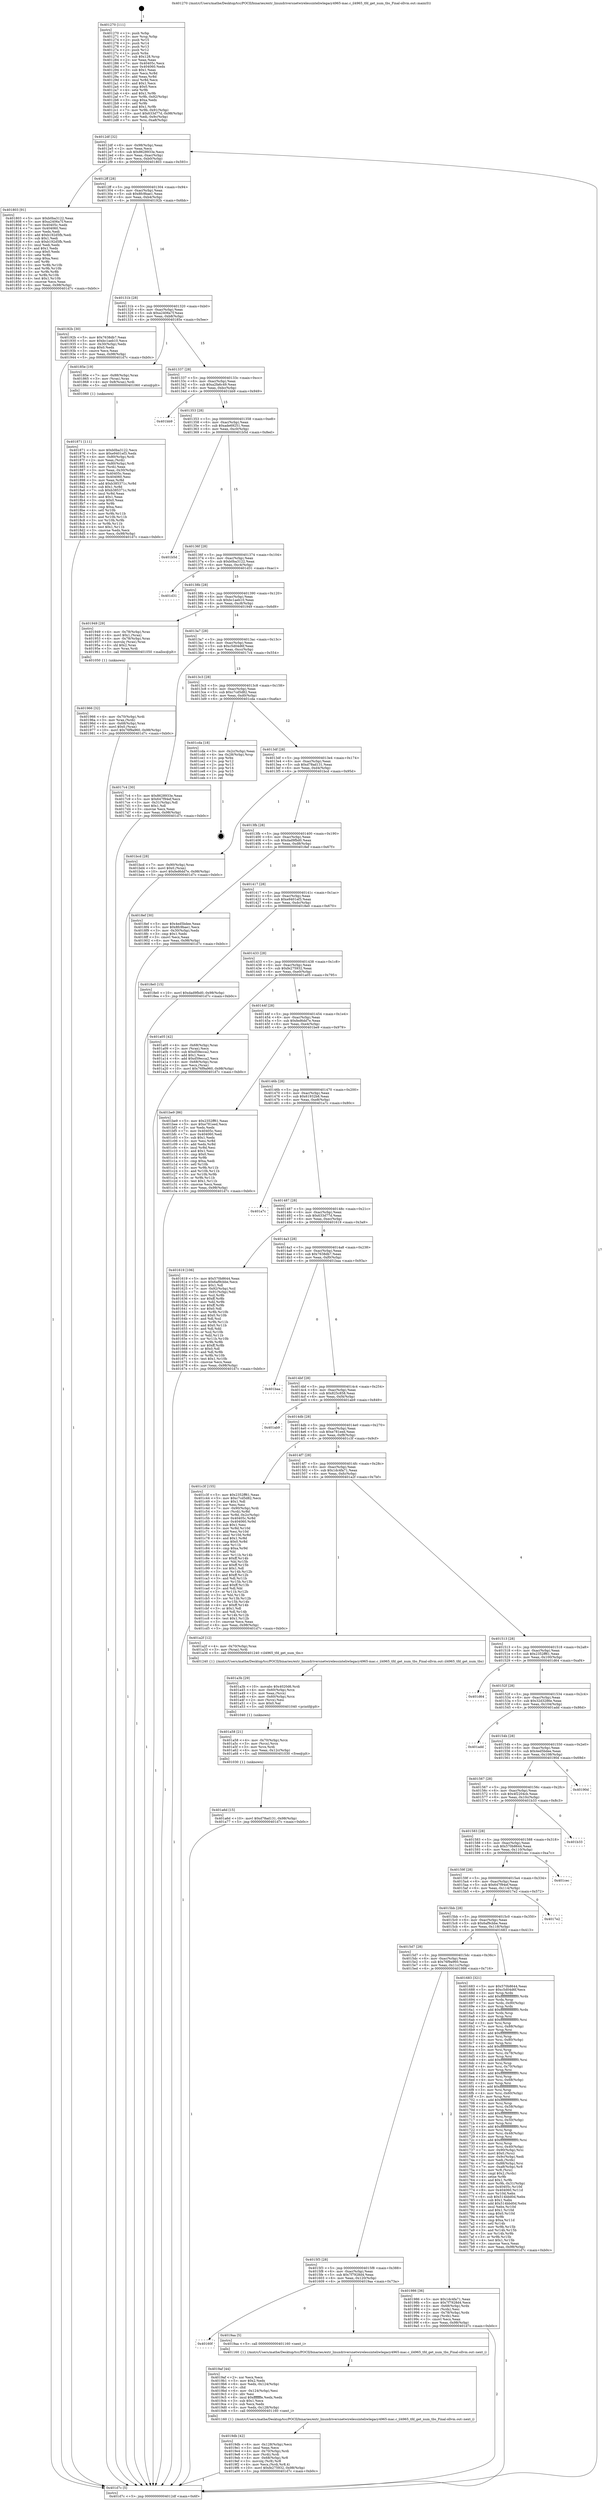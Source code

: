 digraph "0x401270" {
  label = "0x401270 (/mnt/c/Users/mathe/Desktop/tcc/POCII/binaries/extr_linuxdriversnetwirelessinteliwlegacy4965-mac.c_il4965_tfd_get_num_tbs_Final-ollvm.out::main(0))"
  labelloc = "t"
  node[shape=record]

  Entry [label="",width=0.3,height=0.3,shape=circle,fillcolor=black,style=filled]
  "0x4012df" [label="{
     0x4012df [32]\l
     | [instrs]\l
     &nbsp;&nbsp;0x4012df \<+6\>: mov -0x98(%rbp),%eax\l
     &nbsp;&nbsp;0x4012e5 \<+2\>: mov %eax,%ecx\l
     &nbsp;&nbsp;0x4012e7 \<+6\>: sub $0x8628933e,%ecx\l
     &nbsp;&nbsp;0x4012ed \<+6\>: mov %eax,-0xac(%rbp)\l
     &nbsp;&nbsp;0x4012f3 \<+6\>: mov %ecx,-0xb0(%rbp)\l
     &nbsp;&nbsp;0x4012f9 \<+6\>: je 0000000000401803 \<main+0x593\>\l
  }"]
  "0x401803" [label="{
     0x401803 [91]\l
     | [instrs]\l
     &nbsp;&nbsp;0x401803 \<+5\>: mov $0xb0ba3122,%eax\l
     &nbsp;&nbsp;0x401808 \<+5\>: mov $0xa2406a7f,%ecx\l
     &nbsp;&nbsp;0x40180d \<+7\>: mov 0x40405c,%edx\l
     &nbsp;&nbsp;0x401814 \<+7\>: mov 0x404060,%esi\l
     &nbsp;&nbsp;0x40181b \<+2\>: mov %edx,%edi\l
     &nbsp;&nbsp;0x40181d \<+6\>: add $0xb192d5fb,%edi\l
     &nbsp;&nbsp;0x401823 \<+3\>: sub $0x1,%edi\l
     &nbsp;&nbsp;0x401826 \<+6\>: sub $0xb192d5fb,%edi\l
     &nbsp;&nbsp;0x40182c \<+3\>: imul %edi,%edx\l
     &nbsp;&nbsp;0x40182f \<+3\>: and $0x1,%edx\l
     &nbsp;&nbsp;0x401832 \<+3\>: cmp $0x0,%edx\l
     &nbsp;&nbsp;0x401835 \<+4\>: sete %r8b\l
     &nbsp;&nbsp;0x401839 \<+3\>: cmp $0xa,%esi\l
     &nbsp;&nbsp;0x40183c \<+4\>: setl %r9b\l
     &nbsp;&nbsp;0x401840 \<+3\>: mov %r8b,%r10b\l
     &nbsp;&nbsp;0x401843 \<+3\>: and %r9b,%r10b\l
     &nbsp;&nbsp;0x401846 \<+3\>: xor %r9b,%r8b\l
     &nbsp;&nbsp;0x401849 \<+3\>: or %r8b,%r10b\l
     &nbsp;&nbsp;0x40184c \<+4\>: test $0x1,%r10b\l
     &nbsp;&nbsp;0x401850 \<+3\>: cmovne %ecx,%eax\l
     &nbsp;&nbsp;0x401853 \<+6\>: mov %eax,-0x98(%rbp)\l
     &nbsp;&nbsp;0x401859 \<+5\>: jmp 0000000000401d7c \<main+0xb0c\>\l
  }"]
  "0x4012ff" [label="{
     0x4012ff [28]\l
     | [instrs]\l
     &nbsp;&nbsp;0x4012ff \<+5\>: jmp 0000000000401304 \<main+0x94\>\l
     &nbsp;&nbsp;0x401304 \<+6\>: mov -0xac(%rbp),%eax\l
     &nbsp;&nbsp;0x40130a \<+5\>: sub $0x8fc9bae1,%eax\l
     &nbsp;&nbsp;0x40130f \<+6\>: mov %eax,-0xb4(%rbp)\l
     &nbsp;&nbsp;0x401315 \<+6\>: je 000000000040192b \<main+0x6bb\>\l
  }"]
  Exit [label="",width=0.3,height=0.3,shape=circle,fillcolor=black,style=filled,peripheries=2]
  "0x40192b" [label="{
     0x40192b [30]\l
     | [instrs]\l
     &nbsp;&nbsp;0x40192b \<+5\>: mov $0x7638db7,%eax\l
     &nbsp;&nbsp;0x401930 \<+5\>: mov $0xbc1aeb10,%ecx\l
     &nbsp;&nbsp;0x401935 \<+3\>: mov -0x30(%rbp),%edx\l
     &nbsp;&nbsp;0x401938 \<+3\>: cmp $0x0,%edx\l
     &nbsp;&nbsp;0x40193b \<+3\>: cmove %ecx,%eax\l
     &nbsp;&nbsp;0x40193e \<+6\>: mov %eax,-0x98(%rbp)\l
     &nbsp;&nbsp;0x401944 \<+5\>: jmp 0000000000401d7c \<main+0xb0c\>\l
  }"]
  "0x40131b" [label="{
     0x40131b [28]\l
     | [instrs]\l
     &nbsp;&nbsp;0x40131b \<+5\>: jmp 0000000000401320 \<main+0xb0\>\l
     &nbsp;&nbsp;0x401320 \<+6\>: mov -0xac(%rbp),%eax\l
     &nbsp;&nbsp;0x401326 \<+5\>: sub $0xa2406a7f,%eax\l
     &nbsp;&nbsp;0x40132b \<+6\>: mov %eax,-0xb8(%rbp)\l
     &nbsp;&nbsp;0x401331 \<+6\>: je 000000000040185e \<main+0x5ee\>\l
  }"]
  "0x401a6d" [label="{
     0x401a6d [15]\l
     | [instrs]\l
     &nbsp;&nbsp;0x401a6d \<+10\>: movl $0xd78ad131,-0x98(%rbp)\l
     &nbsp;&nbsp;0x401a77 \<+5\>: jmp 0000000000401d7c \<main+0xb0c\>\l
  }"]
  "0x40185e" [label="{
     0x40185e [19]\l
     | [instrs]\l
     &nbsp;&nbsp;0x40185e \<+7\>: mov -0x88(%rbp),%rax\l
     &nbsp;&nbsp;0x401865 \<+3\>: mov (%rax),%rax\l
     &nbsp;&nbsp;0x401868 \<+4\>: mov 0x8(%rax),%rdi\l
     &nbsp;&nbsp;0x40186c \<+5\>: call 0000000000401060 \<atoi@plt\>\l
     | [calls]\l
     &nbsp;&nbsp;0x401060 \{1\} (unknown)\l
  }"]
  "0x401337" [label="{
     0x401337 [28]\l
     | [instrs]\l
     &nbsp;&nbsp;0x401337 \<+5\>: jmp 000000000040133c \<main+0xcc\>\l
     &nbsp;&nbsp;0x40133c \<+6\>: mov -0xac(%rbp),%eax\l
     &nbsp;&nbsp;0x401342 \<+5\>: sub $0xa2fa6c49,%eax\l
     &nbsp;&nbsp;0x401347 \<+6\>: mov %eax,-0xbc(%rbp)\l
     &nbsp;&nbsp;0x40134d \<+6\>: je 0000000000401bb9 \<main+0x949\>\l
  }"]
  "0x401a58" [label="{
     0x401a58 [21]\l
     | [instrs]\l
     &nbsp;&nbsp;0x401a58 \<+4\>: mov -0x70(%rbp),%rcx\l
     &nbsp;&nbsp;0x401a5c \<+3\>: mov (%rcx),%rcx\l
     &nbsp;&nbsp;0x401a5f \<+3\>: mov %rcx,%rdi\l
     &nbsp;&nbsp;0x401a62 \<+6\>: mov %eax,-0x12c(%rbp)\l
     &nbsp;&nbsp;0x401a68 \<+5\>: call 0000000000401030 \<free@plt\>\l
     | [calls]\l
     &nbsp;&nbsp;0x401030 \{1\} (unknown)\l
  }"]
  "0x401bb9" [label="{
     0x401bb9\l
  }", style=dashed]
  "0x401353" [label="{
     0x401353 [28]\l
     | [instrs]\l
     &nbsp;&nbsp;0x401353 \<+5\>: jmp 0000000000401358 \<main+0xe8\>\l
     &nbsp;&nbsp;0x401358 \<+6\>: mov -0xac(%rbp),%eax\l
     &nbsp;&nbsp;0x40135e \<+5\>: sub $0xade69251,%eax\l
     &nbsp;&nbsp;0x401363 \<+6\>: mov %eax,-0xc0(%rbp)\l
     &nbsp;&nbsp;0x401369 \<+6\>: je 0000000000401b5d \<main+0x8ed\>\l
  }"]
  "0x401a3b" [label="{
     0x401a3b [29]\l
     | [instrs]\l
     &nbsp;&nbsp;0x401a3b \<+10\>: movabs $0x4020d6,%rdi\l
     &nbsp;&nbsp;0x401a45 \<+4\>: mov -0x60(%rbp),%rcx\l
     &nbsp;&nbsp;0x401a49 \<+2\>: mov %eax,(%rcx)\l
     &nbsp;&nbsp;0x401a4b \<+4\>: mov -0x60(%rbp),%rcx\l
     &nbsp;&nbsp;0x401a4f \<+2\>: mov (%rcx),%esi\l
     &nbsp;&nbsp;0x401a51 \<+2\>: mov $0x0,%al\l
     &nbsp;&nbsp;0x401a53 \<+5\>: call 0000000000401040 \<printf@plt\>\l
     | [calls]\l
     &nbsp;&nbsp;0x401040 \{1\} (unknown)\l
  }"]
  "0x401b5d" [label="{
     0x401b5d\l
  }", style=dashed]
  "0x40136f" [label="{
     0x40136f [28]\l
     | [instrs]\l
     &nbsp;&nbsp;0x40136f \<+5\>: jmp 0000000000401374 \<main+0x104\>\l
     &nbsp;&nbsp;0x401374 \<+6\>: mov -0xac(%rbp),%eax\l
     &nbsp;&nbsp;0x40137a \<+5\>: sub $0xb0ba3122,%eax\l
     &nbsp;&nbsp;0x40137f \<+6\>: mov %eax,-0xc4(%rbp)\l
     &nbsp;&nbsp;0x401385 \<+6\>: je 0000000000401d31 \<main+0xac1\>\l
  }"]
  "0x4019db" [label="{
     0x4019db [42]\l
     | [instrs]\l
     &nbsp;&nbsp;0x4019db \<+6\>: mov -0x128(%rbp),%ecx\l
     &nbsp;&nbsp;0x4019e1 \<+3\>: imul %eax,%ecx\l
     &nbsp;&nbsp;0x4019e4 \<+4\>: mov -0x70(%rbp),%rdi\l
     &nbsp;&nbsp;0x4019e8 \<+3\>: mov (%rdi),%rdi\l
     &nbsp;&nbsp;0x4019eb \<+4\>: mov -0x68(%rbp),%r8\l
     &nbsp;&nbsp;0x4019ef \<+3\>: movslq (%r8),%r8\l
     &nbsp;&nbsp;0x4019f2 \<+4\>: mov %ecx,(%rdi,%r8,4)\l
     &nbsp;&nbsp;0x4019f6 \<+10\>: movl $0xfe275932,-0x98(%rbp)\l
     &nbsp;&nbsp;0x401a00 \<+5\>: jmp 0000000000401d7c \<main+0xb0c\>\l
  }"]
  "0x401d31" [label="{
     0x401d31\l
  }", style=dashed]
  "0x40138b" [label="{
     0x40138b [28]\l
     | [instrs]\l
     &nbsp;&nbsp;0x40138b \<+5\>: jmp 0000000000401390 \<main+0x120\>\l
     &nbsp;&nbsp;0x401390 \<+6\>: mov -0xac(%rbp),%eax\l
     &nbsp;&nbsp;0x401396 \<+5\>: sub $0xbc1aeb10,%eax\l
     &nbsp;&nbsp;0x40139b \<+6\>: mov %eax,-0xc8(%rbp)\l
     &nbsp;&nbsp;0x4013a1 \<+6\>: je 0000000000401949 \<main+0x6d9\>\l
  }"]
  "0x4019af" [label="{
     0x4019af [44]\l
     | [instrs]\l
     &nbsp;&nbsp;0x4019af \<+2\>: xor %ecx,%ecx\l
     &nbsp;&nbsp;0x4019b1 \<+5\>: mov $0x2,%edx\l
     &nbsp;&nbsp;0x4019b6 \<+6\>: mov %edx,-0x124(%rbp)\l
     &nbsp;&nbsp;0x4019bc \<+1\>: cltd\l
     &nbsp;&nbsp;0x4019bd \<+6\>: mov -0x124(%rbp),%esi\l
     &nbsp;&nbsp;0x4019c3 \<+2\>: idiv %esi\l
     &nbsp;&nbsp;0x4019c5 \<+6\>: imul $0xfffffffe,%edx,%edx\l
     &nbsp;&nbsp;0x4019cb \<+3\>: sub $0x1,%ecx\l
     &nbsp;&nbsp;0x4019ce \<+2\>: sub %ecx,%edx\l
     &nbsp;&nbsp;0x4019d0 \<+6\>: mov %edx,-0x128(%rbp)\l
     &nbsp;&nbsp;0x4019d6 \<+5\>: call 0000000000401160 \<next_i\>\l
     | [calls]\l
     &nbsp;&nbsp;0x401160 \{1\} (/mnt/c/Users/mathe/Desktop/tcc/POCII/binaries/extr_linuxdriversnetwirelessinteliwlegacy4965-mac.c_il4965_tfd_get_num_tbs_Final-ollvm.out::next_i)\l
  }"]
  "0x401949" [label="{
     0x401949 [29]\l
     | [instrs]\l
     &nbsp;&nbsp;0x401949 \<+4\>: mov -0x78(%rbp),%rax\l
     &nbsp;&nbsp;0x40194d \<+6\>: movl $0x1,(%rax)\l
     &nbsp;&nbsp;0x401953 \<+4\>: mov -0x78(%rbp),%rax\l
     &nbsp;&nbsp;0x401957 \<+3\>: movslq (%rax),%rax\l
     &nbsp;&nbsp;0x40195a \<+4\>: shl $0x2,%rax\l
     &nbsp;&nbsp;0x40195e \<+3\>: mov %rax,%rdi\l
     &nbsp;&nbsp;0x401961 \<+5\>: call 0000000000401050 \<malloc@plt\>\l
     | [calls]\l
     &nbsp;&nbsp;0x401050 \{1\} (unknown)\l
  }"]
  "0x4013a7" [label="{
     0x4013a7 [28]\l
     | [instrs]\l
     &nbsp;&nbsp;0x4013a7 \<+5\>: jmp 00000000004013ac \<main+0x13c\>\l
     &nbsp;&nbsp;0x4013ac \<+6\>: mov -0xac(%rbp),%eax\l
     &nbsp;&nbsp;0x4013b2 \<+5\>: sub $0xc5d04d6f,%eax\l
     &nbsp;&nbsp;0x4013b7 \<+6\>: mov %eax,-0xcc(%rbp)\l
     &nbsp;&nbsp;0x4013bd \<+6\>: je 00000000004017c4 \<main+0x554\>\l
  }"]
  "0x40160f" [label="{
     0x40160f\l
  }", style=dashed]
  "0x4017c4" [label="{
     0x4017c4 [30]\l
     | [instrs]\l
     &nbsp;&nbsp;0x4017c4 \<+5\>: mov $0x8628933e,%eax\l
     &nbsp;&nbsp;0x4017c9 \<+5\>: mov $0x647f94ef,%ecx\l
     &nbsp;&nbsp;0x4017ce \<+3\>: mov -0x31(%rbp),%dl\l
     &nbsp;&nbsp;0x4017d1 \<+3\>: test $0x1,%dl\l
     &nbsp;&nbsp;0x4017d4 \<+3\>: cmovne %ecx,%eax\l
     &nbsp;&nbsp;0x4017d7 \<+6\>: mov %eax,-0x98(%rbp)\l
     &nbsp;&nbsp;0x4017dd \<+5\>: jmp 0000000000401d7c \<main+0xb0c\>\l
  }"]
  "0x4013c3" [label="{
     0x4013c3 [28]\l
     | [instrs]\l
     &nbsp;&nbsp;0x4013c3 \<+5\>: jmp 00000000004013c8 \<main+0x158\>\l
     &nbsp;&nbsp;0x4013c8 \<+6\>: mov -0xac(%rbp),%eax\l
     &nbsp;&nbsp;0x4013ce \<+5\>: sub $0xc7cd5d82,%eax\l
     &nbsp;&nbsp;0x4013d3 \<+6\>: mov %eax,-0xd0(%rbp)\l
     &nbsp;&nbsp;0x4013d9 \<+6\>: je 0000000000401cda \<main+0xa6a\>\l
  }"]
  "0x4019aa" [label="{
     0x4019aa [5]\l
     | [instrs]\l
     &nbsp;&nbsp;0x4019aa \<+5\>: call 0000000000401160 \<next_i\>\l
     | [calls]\l
     &nbsp;&nbsp;0x401160 \{1\} (/mnt/c/Users/mathe/Desktop/tcc/POCII/binaries/extr_linuxdriversnetwirelessinteliwlegacy4965-mac.c_il4965_tfd_get_num_tbs_Final-ollvm.out::next_i)\l
  }"]
  "0x401cda" [label="{
     0x401cda [18]\l
     | [instrs]\l
     &nbsp;&nbsp;0x401cda \<+3\>: mov -0x2c(%rbp),%eax\l
     &nbsp;&nbsp;0x401cdd \<+4\>: lea -0x28(%rbp),%rsp\l
     &nbsp;&nbsp;0x401ce1 \<+1\>: pop %rbx\l
     &nbsp;&nbsp;0x401ce2 \<+2\>: pop %r12\l
     &nbsp;&nbsp;0x401ce4 \<+2\>: pop %r13\l
     &nbsp;&nbsp;0x401ce6 \<+2\>: pop %r14\l
     &nbsp;&nbsp;0x401ce8 \<+2\>: pop %r15\l
     &nbsp;&nbsp;0x401cea \<+1\>: pop %rbp\l
     &nbsp;&nbsp;0x401ceb \<+1\>: ret\l
  }"]
  "0x4013df" [label="{
     0x4013df [28]\l
     | [instrs]\l
     &nbsp;&nbsp;0x4013df \<+5\>: jmp 00000000004013e4 \<main+0x174\>\l
     &nbsp;&nbsp;0x4013e4 \<+6\>: mov -0xac(%rbp),%eax\l
     &nbsp;&nbsp;0x4013ea \<+5\>: sub $0xd78ad131,%eax\l
     &nbsp;&nbsp;0x4013ef \<+6\>: mov %eax,-0xd4(%rbp)\l
     &nbsp;&nbsp;0x4013f5 \<+6\>: je 0000000000401bcd \<main+0x95d\>\l
  }"]
  "0x4015f3" [label="{
     0x4015f3 [28]\l
     | [instrs]\l
     &nbsp;&nbsp;0x4015f3 \<+5\>: jmp 00000000004015f8 \<main+0x388\>\l
     &nbsp;&nbsp;0x4015f8 \<+6\>: mov -0xac(%rbp),%eax\l
     &nbsp;&nbsp;0x4015fe \<+5\>: sub $0x7f7928d4,%eax\l
     &nbsp;&nbsp;0x401603 \<+6\>: mov %eax,-0x120(%rbp)\l
     &nbsp;&nbsp;0x401609 \<+6\>: je 00000000004019aa \<main+0x73a\>\l
  }"]
  "0x401bcd" [label="{
     0x401bcd [28]\l
     | [instrs]\l
     &nbsp;&nbsp;0x401bcd \<+7\>: mov -0x90(%rbp),%rax\l
     &nbsp;&nbsp;0x401bd4 \<+6\>: movl $0x0,(%rax)\l
     &nbsp;&nbsp;0x401bda \<+10\>: movl $0xfed6dd7e,-0x98(%rbp)\l
     &nbsp;&nbsp;0x401be4 \<+5\>: jmp 0000000000401d7c \<main+0xb0c\>\l
  }"]
  "0x4013fb" [label="{
     0x4013fb [28]\l
     | [instrs]\l
     &nbsp;&nbsp;0x4013fb \<+5\>: jmp 0000000000401400 \<main+0x190\>\l
     &nbsp;&nbsp;0x401400 \<+6\>: mov -0xac(%rbp),%eax\l
     &nbsp;&nbsp;0x401406 \<+5\>: sub $0xdad9fbd0,%eax\l
     &nbsp;&nbsp;0x40140b \<+6\>: mov %eax,-0xd8(%rbp)\l
     &nbsp;&nbsp;0x401411 \<+6\>: je 00000000004018ef \<main+0x67f\>\l
  }"]
  "0x401986" [label="{
     0x401986 [36]\l
     | [instrs]\l
     &nbsp;&nbsp;0x401986 \<+5\>: mov $0x1dc4fa71,%eax\l
     &nbsp;&nbsp;0x40198b \<+5\>: mov $0x7f7928d4,%ecx\l
     &nbsp;&nbsp;0x401990 \<+4\>: mov -0x68(%rbp),%rdx\l
     &nbsp;&nbsp;0x401994 \<+2\>: mov (%rdx),%esi\l
     &nbsp;&nbsp;0x401996 \<+4\>: mov -0x78(%rbp),%rdx\l
     &nbsp;&nbsp;0x40199a \<+2\>: cmp (%rdx),%esi\l
     &nbsp;&nbsp;0x40199c \<+3\>: cmovl %ecx,%eax\l
     &nbsp;&nbsp;0x40199f \<+6\>: mov %eax,-0x98(%rbp)\l
     &nbsp;&nbsp;0x4019a5 \<+5\>: jmp 0000000000401d7c \<main+0xb0c\>\l
  }"]
  "0x4018ef" [label="{
     0x4018ef [30]\l
     | [instrs]\l
     &nbsp;&nbsp;0x4018ef \<+5\>: mov $0x4ed5bdee,%eax\l
     &nbsp;&nbsp;0x4018f4 \<+5\>: mov $0x8fc9bae1,%ecx\l
     &nbsp;&nbsp;0x4018f9 \<+3\>: mov -0x30(%rbp),%edx\l
     &nbsp;&nbsp;0x4018fc \<+3\>: cmp $0x1,%edx\l
     &nbsp;&nbsp;0x4018ff \<+3\>: cmovl %ecx,%eax\l
     &nbsp;&nbsp;0x401902 \<+6\>: mov %eax,-0x98(%rbp)\l
     &nbsp;&nbsp;0x401908 \<+5\>: jmp 0000000000401d7c \<main+0xb0c\>\l
  }"]
  "0x401417" [label="{
     0x401417 [28]\l
     | [instrs]\l
     &nbsp;&nbsp;0x401417 \<+5\>: jmp 000000000040141c \<main+0x1ac\>\l
     &nbsp;&nbsp;0x40141c \<+6\>: mov -0xac(%rbp),%eax\l
     &nbsp;&nbsp;0x401422 \<+5\>: sub $0xe9401ef3,%eax\l
     &nbsp;&nbsp;0x401427 \<+6\>: mov %eax,-0xdc(%rbp)\l
     &nbsp;&nbsp;0x40142d \<+6\>: je 00000000004018e0 \<main+0x670\>\l
  }"]
  "0x401966" [label="{
     0x401966 [32]\l
     | [instrs]\l
     &nbsp;&nbsp;0x401966 \<+4\>: mov -0x70(%rbp),%rdi\l
     &nbsp;&nbsp;0x40196a \<+3\>: mov %rax,(%rdi)\l
     &nbsp;&nbsp;0x40196d \<+4\>: mov -0x68(%rbp),%rax\l
     &nbsp;&nbsp;0x401971 \<+6\>: movl $0x0,(%rax)\l
     &nbsp;&nbsp;0x401977 \<+10\>: movl $0x76f9a960,-0x98(%rbp)\l
     &nbsp;&nbsp;0x401981 \<+5\>: jmp 0000000000401d7c \<main+0xb0c\>\l
  }"]
  "0x4018e0" [label="{
     0x4018e0 [15]\l
     | [instrs]\l
     &nbsp;&nbsp;0x4018e0 \<+10\>: movl $0xdad9fbd0,-0x98(%rbp)\l
     &nbsp;&nbsp;0x4018ea \<+5\>: jmp 0000000000401d7c \<main+0xb0c\>\l
  }"]
  "0x401433" [label="{
     0x401433 [28]\l
     | [instrs]\l
     &nbsp;&nbsp;0x401433 \<+5\>: jmp 0000000000401438 \<main+0x1c8\>\l
     &nbsp;&nbsp;0x401438 \<+6\>: mov -0xac(%rbp),%eax\l
     &nbsp;&nbsp;0x40143e \<+5\>: sub $0xfe275932,%eax\l
     &nbsp;&nbsp;0x401443 \<+6\>: mov %eax,-0xe0(%rbp)\l
     &nbsp;&nbsp;0x401449 \<+6\>: je 0000000000401a05 \<main+0x795\>\l
  }"]
  "0x401871" [label="{
     0x401871 [111]\l
     | [instrs]\l
     &nbsp;&nbsp;0x401871 \<+5\>: mov $0xb0ba3122,%ecx\l
     &nbsp;&nbsp;0x401876 \<+5\>: mov $0xe9401ef3,%edx\l
     &nbsp;&nbsp;0x40187b \<+4\>: mov -0x80(%rbp),%rdi\l
     &nbsp;&nbsp;0x40187f \<+2\>: mov %eax,(%rdi)\l
     &nbsp;&nbsp;0x401881 \<+4\>: mov -0x80(%rbp),%rdi\l
     &nbsp;&nbsp;0x401885 \<+2\>: mov (%rdi),%eax\l
     &nbsp;&nbsp;0x401887 \<+3\>: mov %eax,-0x30(%rbp)\l
     &nbsp;&nbsp;0x40188a \<+7\>: mov 0x40405c,%eax\l
     &nbsp;&nbsp;0x401891 \<+7\>: mov 0x404060,%esi\l
     &nbsp;&nbsp;0x401898 \<+3\>: mov %eax,%r8d\l
     &nbsp;&nbsp;0x40189b \<+7\>: add $0xb385371c,%r8d\l
     &nbsp;&nbsp;0x4018a2 \<+4\>: sub $0x1,%r8d\l
     &nbsp;&nbsp;0x4018a6 \<+7\>: sub $0xb385371c,%r8d\l
     &nbsp;&nbsp;0x4018ad \<+4\>: imul %r8d,%eax\l
     &nbsp;&nbsp;0x4018b1 \<+3\>: and $0x1,%eax\l
     &nbsp;&nbsp;0x4018b4 \<+3\>: cmp $0x0,%eax\l
     &nbsp;&nbsp;0x4018b7 \<+4\>: sete %r9b\l
     &nbsp;&nbsp;0x4018bb \<+3\>: cmp $0xa,%esi\l
     &nbsp;&nbsp;0x4018be \<+4\>: setl %r10b\l
     &nbsp;&nbsp;0x4018c2 \<+3\>: mov %r9b,%r11b\l
     &nbsp;&nbsp;0x4018c5 \<+3\>: and %r10b,%r11b\l
     &nbsp;&nbsp;0x4018c8 \<+3\>: xor %r10b,%r9b\l
     &nbsp;&nbsp;0x4018cb \<+3\>: or %r9b,%r11b\l
     &nbsp;&nbsp;0x4018ce \<+4\>: test $0x1,%r11b\l
     &nbsp;&nbsp;0x4018d2 \<+3\>: cmovne %edx,%ecx\l
     &nbsp;&nbsp;0x4018d5 \<+6\>: mov %ecx,-0x98(%rbp)\l
     &nbsp;&nbsp;0x4018db \<+5\>: jmp 0000000000401d7c \<main+0xb0c\>\l
  }"]
  "0x401a05" [label="{
     0x401a05 [42]\l
     | [instrs]\l
     &nbsp;&nbsp;0x401a05 \<+4\>: mov -0x68(%rbp),%rax\l
     &nbsp;&nbsp;0x401a09 \<+2\>: mov (%rax),%ecx\l
     &nbsp;&nbsp;0x401a0b \<+6\>: sub $0xd59ecca2,%ecx\l
     &nbsp;&nbsp;0x401a11 \<+3\>: add $0x1,%ecx\l
     &nbsp;&nbsp;0x401a14 \<+6\>: add $0xd59ecca2,%ecx\l
     &nbsp;&nbsp;0x401a1a \<+4\>: mov -0x68(%rbp),%rax\l
     &nbsp;&nbsp;0x401a1e \<+2\>: mov %ecx,(%rax)\l
     &nbsp;&nbsp;0x401a20 \<+10\>: movl $0x76f9a960,-0x98(%rbp)\l
     &nbsp;&nbsp;0x401a2a \<+5\>: jmp 0000000000401d7c \<main+0xb0c\>\l
  }"]
  "0x40144f" [label="{
     0x40144f [28]\l
     | [instrs]\l
     &nbsp;&nbsp;0x40144f \<+5\>: jmp 0000000000401454 \<main+0x1e4\>\l
     &nbsp;&nbsp;0x401454 \<+6\>: mov -0xac(%rbp),%eax\l
     &nbsp;&nbsp;0x40145a \<+5\>: sub $0xfed6dd7e,%eax\l
     &nbsp;&nbsp;0x40145f \<+6\>: mov %eax,-0xe4(%rbp)\l
     &nbsp;&nbsp;0x401465 \<+6\>: je 0000000000401be9 \<main+0x979\>\l
  }"]
  "0x4015d7" [label="{
     0x4015d7 [28]\l
     | [instrs]\l
     &nbsp;&nbsp;0x4015d7 \<+5\>: jmp 00000000004015dc \<main+0x36c\>\l
     &nbsp;&nbsp;0x4015dc \<+6\>: mov -0xac(%rbp),%eax\l
     &nbsp;&nbsp;0x4015e2 \<+5\>: sub $0x76f9a960,%eax\l
     &nbsp;&nbsp;0x4015e7 \<+6\>: mov %eax,-0x11c(%rbp)\l
     &nbsp;&nbsp;0x4015ed \<+6\>: je 0000000000401986 \<main+0x716\>\l
  }"]
  "0x401be9" [label="{
     0x401be9 [86]\l
     | [instrs]\l
     &nbsp;&nbsp;0x401be9 \<+5\>: mov $0x2352ff61,%eax\l
     &nbsp;&nbsp;0x401bee \<+5\>: mov $0xe781eed,%ecx\l
     &nbsp;&nbsp;0x401bf3 \<+2\>: xor %edx,%edx\l
     &nbsp;&nbsp;0x401bf5 \<+7\>: mov 0x40405c,%esi\l
     &nbsp;&nbsp;0x401bfc \<+7\>: mov 0x404060,%edi\l
     &nbsp;&nbsp;0x401c03 \<+3\>: sub $0x1,%edx\l
     &nbsp;&nbsp;0x401c06 \<+3\>: mov %esi,%r8d\l
     &nbsp;&nbsp;0x401c09 \<+3\>: add %edx,%r8d\l
     &nbsp;&nbsp;0x401c0c \<+4\>: imul %r8d,%esi\l
     &nbsp;&nbsp;0x401c10 \<+3\>: and $0x1,%esi\l
     &nbsp;&nbsp;0x401c13 \<+3\>: cmp $0x0,%esi\l
     &nbsp;&nbsp;0x401c16 \<+4\>: sete %r9b\l
     &nbsp;&nbsp;0x401c1a \<+3\>: cmp $0xa,%edi\l
     &nbsp;&nbsp;0x401c1d \<+4\>: setl %r10b\l
     &nbsp;&nbsp;0x401c21 \<+3\>: mov %r9b,%r11b\l
     &nbsp;&nbsp;0x401c24 \<+3\>: and %r10b,%r11b\l
     &nbsp;&nbsp;0x401c27 \<+3\>: xor %r10b,%r9b\l
     &nbsp;&nbsp;0x401c2a \<+3\>: or %r9b,%r11b\l
     &nbsp;&nbsp;0x401c2d \<+4\>: test $0x1,%r11b\l
     &nbsp;&nbsp;0x401c31 \<+3\>: cmovne %ecx,%eax\l
     &nbsp;&nbsp;0x401c34 \<+6\>: mov %eax,-0x98(%rbp)\l
     &nbsp;&nbsp;0x401c3a \<+5\>: jmp 0000000000401d7c \<main+0xb0c\>\l
  }"]
  "0x40146b" [label="{
     0x40146b [28]\l
     | [instrs]\l
     &nbsp;&nbsp;0x40146b \<+5\>: jmp 0000000000401470 \<main+0x200\>\l
     &nbsp;&nbsp;0x401470 \<+6\>: mov -0xac(%rbp),%eax\l
     &nbsp;&nbsp;0x401476 \<+5\>: sub $0x61932b8,%eax\l
     &nbsp;&nbsp;0x40147b \<+6\>: mov %eax,-0xe8(%rbp)\l
     &nbsp;&nbsp;0x401481 \<+6\>: je 0000000000401a7c \<main+0x80c\>\l
  }"]
  "0x401683" [label="{
     0x401683 [321]\l
     | [instrs]\l
     &nbsp;&nbsp;0x401683 \<+5\>: mov $0x570b8644,%eax\l
     &nbsp;&nbsp;0x401688 \<+5\>: mov $0xc5d04d6f,%ecx\l
     &nbsp;&nbsp;0x40168d \<+3\>: mov %rsp,%rdx\l
     &nbsp;&nbsp;0x401690 \<+4\>: add $0xfffffffffffffff0,%rdx\l
     &nbsp;&nbsp;0x401694 \<+3\>: mov %rdx,%rsp\l
     &nbsp;&nbsp;0x401697 \<+7\>: mov %rdx,-0x90(%rbp)\l
     &nbsp;&nbsp;0x40169e \<+3\>: mov %rsp,%rdx\l
     &nbsp;&nbsp;0x4016a1 \<+4\>: add $0xfffffffffffffff0,%rdx\l
     &nbsp;&nbsp;0x4016a5 \<+3\>: mov %rdx,%rsp\l
     &nbsp;&nbsp;0x4016a8 \<+3\>: mov %rsp,%rsi\l
     &nbsp;&nbsp;0x4016ab \<+4\>: add $0xfffffffffffffff0,%rsi\l
     &nbsp;&nbsp;0x4016af \<+3\>: mov %rsi,%rsp\l
     &nbsp;&nbsp;0x4016b2 \<+7\>: mov %rsi,-0x88(%rbp)\l
     &nbsp;&nbsp;0x4016b9 \<+3\>: mov %rsp,%rsi\l
     &nbsp;&nbsp;0x4016bc \<+4\>: add $0xfffffffffffffff0,%rsi\l
     &nbsp;&nbsp;0x4016c0 \<+3\>: mov %rsi,%rsp\l
     &nbsp;&nbsp;0x4016c3 \<+4\>: mov %rsi,-0x80(%rbp)\l
     &nbsp;&nbsp;0x4016c7 \<+3\>: mov %rsp,%rsi\l
     &nbsp;&nbsp;0x4016ca \<+4\>: add $0xfffffffffffffff0,%rsi\l
     &nbsp;&nbsp;0x4016ce \<+3\>: mov %rsi,%rsp\l
     &nbsp;&nbsp;0x4016d1 \<+4\>: mov %rsi,-0x78(%rbp)\l
     &nbsp;&nbsp;0x4016d5 \<+3\>: mov %rsp,%rsi\l
     &nbsp;&nbsp;0x4016d8 \<+4\>: add $0xfffffffffffffff0,%rsi\l
     &nbsp;&nbsp;0x4016dc \<+3\>: mov %rsi,%rsp\l
     &nbsp;&nbsp;0x4016df \<+4\>: mov %rsi,-0x70(%rbp)\l
     &nbsp;&nbsp;0x4016e3 \<+3\>: mov %rsp,%rsi\l
     &nbsp;&nbsp;0x4016e6 \<+4\>: add $0xfffffffffffffff0,%rsi\l
     &nbsp;&nbsp;0x4016ea \<+3\>: mov %rsi,%rsp\l
     &nbsp;&nbsp;0x4016ed \<+4\>: mov %rsi,-0x68(%rbp)\l
     &nbsp;&nbsp;0x4016f1 \<+3\>: mov %rsp,%rsi\l
     &nbsp;&nbsp;0x4016f4 \<+4\>: add $0xfffffffffffffff0,%rsi\l
     &nbsp;&nbsp;0x4016f8 \<+3\>: mov %rsi,%rsp\l
     &nbsp;&nbsp;0x4016fb \<+4\>: mov %rsi,-0x60(%rbp)\l
     &nbsp;&nbsp;0x4016ff \<+3\>: mov %rsp,%rsi\l
     &nbsp;&nbsp;0x401702 \<+4\>: add $0xfffffffffffffff0,%rsi\l
     &nbsp;&nbsp;0x401706 \<+3\>: mov %rsi,%rsp\l
     &nbsp;&nbsp;0x401709 \<+4\>: mov %rsi,-0x58(%rbp)\l
     &nbsp;&nbsp;0x40170d \<+3\>: mov %rsp,%rsi\l
     &nbsp;&nbsp;0x401710 \<+4\>: add $0xfffffffffffffff0,%rsi\l
     &nbsp;&nbsp;0x401714 \<+3\>: mov %rsi,%rsp\l
     &nbsp;&nbsp;0x401717 \<+4\>: mov %rsi,-0x50(%rbp)\l
     &nbsp;&nbsp;0x40171b \<+3\>: mov %rsp,%rsi\l
     &nbsp;&nbsp;0x40171e \<+4\>: add $0xfffffffffffffff0,%rsi\l
     &nbsp;&nbsp;0x401722 \<+3\>: mov %rsi,%rsp\l
     &nbsp;&nbsp;0x401725 \<+4\>: mov %rsi,-0x48(%rbp)\l
     &nbsp;&nbsp;0x401729 \<+3\>: mov %rsp,%rsi\l
     &nbsp;&nbsp;0x40172c \<+4\>: add $0xfffffffffffffff0,%rsi\l
     &nbsp;&nbsp;0x401730 \<+3\>: mov %rsi,%rsp\l
     &nbsp;&nbsp;0x401733 \<+4\>: mov %rsi,-0x40(%rbp)\l
     &nbsp;&nbsp;0x401737 \<+7\>: mov -0x90(%rbp),%rsi\l
     &nbsp;&nbsp;0x40173e \<+6\>: movl $0x0,(%rsi)\l
     &nbsp;&nbsp;0x401744 \<+6\>: mov -0x9c(%rbp),%edi\l
     &nbsp;&nbsp;0x40174a \<+2\>: mov %edi,(%rdx)\l
     &nbsp;&nbsp;0x40174c \<+7\>: mov -0x88(%rbp),%rsi\l
     &nbsp;&nbsp;0x401753 \<+7\>: mov -0xa8(%rbp),%r8\l
     &nbsp;&nbsp;0x40175a \<+3\>: mov %r8,(%rsi)\l
     &nbsp;&nbsp;0x40175d \<+3\>: cmpl $0x2,(%rdx)\l
     &nbsp;&nbsp;0x401760 \<+4\>: setne %r9b\l
     &nbsp;&nbsp;0x401764 \<+4\>: and $0x1,%r9b\l
     &nbsp;&nbsp;0x401768 \<+4\>: mov %r9b,-0x31(%rbp)\l
     &nbsp;&nbsp;0x40176c \<+8\>: mov 0x40405c,%r10d\l
     &nbsp;&nbsp;0x401774 \<+8\>: mov 0x404060,%r11d\l
     &nbsp;&nbsp;0x40177c \<+3\>: mov %r10d,%ebx\l
     &nbsp;&nbsp;0x40177f \<+6\>: sub $0x514bbd0d,%ebx\l
     &nbsp;&nbsp;0x401785 \<+3\>: sub $0x1,%ebx\l
     &nbsp;&nbsp;0x401788 \<+6\>: add $0x514bbd0d,%ebx\l
     &nbsp;&nbsp;0x40178e \<+4\>: imul %ebx,%r10d\l
     &nbsp;&nbsp;0x401792 \<+4\>: and $0x1,%r10d\l
     &nbsp;&nbsp;0x401796 \<+4\>: cmp $0x0,%r10d\l
     &nbsp;&nbsp;0x40179a \<+4\>: sete %r9b\l
     &nbsp;&nbsp;0x40179e \<+4\>: cmp $0xa,%r11d\l
     &nbsp;&nbsp;0x4017a2 \<+4\>: setl %r14b\l
     &nbsp;&nbsp;0x4017a6 \<+3\>: mov %r9b,%r15b\l
     &nbsp;&nbsp;0x4017a9 \<+3\>: and %r14b,%r15b\l
     &nbsp;&nbsp;0x4017ac \<+3\>: xor %r14b,%r9b\l
     &nbsp;&nbsp;0x4017af \<+3\>: or %r9b,%r15b\l
     &nbsp;&nbsp;0x4017b2 \<+4\>: test $0x1,%r15b\l
     &nbsp;&nbsp;0x4017b6 \<+3\>: cmovne %ecx,%eax\l
     &nbsp;&nbsp;0x4017b9 \<+6\>: mov %eax,-0x98(%rbp)\l
     &nbsp;&nbsp;0x4017bf \<+5\>: jmp 0000000000401d7c \<main+0xb0c\>\l
  }"]
  "0x401a7c" [label="{
     0x401a7c\l
  }", style=dashed]
  "0x401487" [label="{
     0x401487 [28]\l
     | [instrs]\l
     &nbsp;&nbsp;0x401487 \<+5\>: jmp 000000000040148c \<main+0x21c\>\l
     &nbsp;&nbsp;0x40148c \<+6\>: mov -0xac(%rbp),%eax\l
     &nbsp;&nbsp;0x401492 \<+5\>: sub $0x633d77d,%eax\l
     &nbsp;&nbsp;0x401497 \<+6\>: mov %eax,-0xec(%rbp)\l
     &nbsp;&nbsp;0x40149d \<+6\>: je 0000000000401619 \<main+0x3a9\>\l
  }"]
  "0x4015bb" [label="{
     0x4015bb [28]\l
     | [instrs]\l
     &nbsp;&nbsp;0x4015bb \<+5\>: jmp 00000000004015c0 \<main+0x350\>\l
     &nbsp;&nbsp;0x4015c0 \<+6\>: mov -0xac(%rbp),%eax\l
     &nbsp;&nbsp;0x4015c6 \<+5\>: sub $0x6af9cbbe,%eax\l
     &nbsp;&nbsp;0x4015cb \<+6\>: mov %eax,-0x118(%rbp)\l
     &nbsp;&nbsp;0x4015d1 \<+6\>: je 0000000000401683 \<main+0x413\>\l
  }"]
  "0x401619" [label="{
     0x401619 [106]\l
     | [instrs]\l
     &nbsp;&nbsp;0x401619 \<+5\>: mov $0x570b8644,%eax\l
     &nbsp;&nbsp;0x40161e \<+5\>: mov $0x6af9cbbe,%ecx\l
     &nbsp;&nbsp;0x401623 \<+2\>: mov $0x1,%dl\l
     &nbsp;&nbsp;0x401625 \<+7\>: mov -0x92(%rbp),%sil\l
     &nbsp;&nbsp;0x40162c \<+7\>: mov -0x91(%rbp),%dil\l
     &nbsp;&nbsp;0x401633 \<+3\>: mov %sil,%r8b\l
     &nbsp;&nbsp;0x401636 \<+4\>: xor $0xff,%r8b\l
     &nbsp;&nbsp;0x40163a \<+3\>: mov %dil,%r9b\l
     &nbsp;&nbsp;0x40163d \<+4\>: xor $0xff,%r9b\l
     &nbsp;&nbsp;0x401641 \<+3\>: xor $0x0,%dl\l
     &nbsp;&nbsp;0x401644 \<+3\>: mov %r8b,%r10b\l
     &nbsp;&nbsp;0x401647 \<+4\>: and $0x0,%r10b\l
     &nbsp;&nbsp;0x40164b \<+3\>: and %dl,%sil\l
     &nbsp;&nbsp;0x40164e \<+3\>: mov %r9b,%r11b\l
     &nbsp;&nbsp;0x401651 \<+4\>: and $0x0,%r11b\l
     &nbsp;&nbsp;0x401655 \<+3\>: and %dl,%dil\l
     &nbsp;&nbsp;0x401658 \<+3\>: or %sil,%r10b\l
     &nbsp;&nbsp;0x40165b \<+3\>: or %dil,%r11b\l
     &nbsp;&nbsp;0x40165e \<+3\>: xor %r11b,%r10b\l
     &nbsp;&nbsp;0x401661 \<+3\>: or %r9b,%r8b\l
     &nbsp;&nbsp;0x401664 \<+4\>: xor $0xff,%r8b\l
     &nbsp;&nbsp;0x401668 \<+3\>: or $0x0,%dl\l
     &nbsp;&nbsp;0x40166b \<+3\>: and %dl,%r8b\l
     &nbsp;&nbsp;0x40166e \<+3\>: or %r8b,%r10b\l
     &nbsp;&nbsp;0x401671 \<+4\>: test $0x1,%r10b\l
     &nbsp;&nbsp;0x401675 \<+3\>: cmovne %ecx,%eax\l
     &nbsp;&nbsp;0x401678 \<+6\>: mov %eax,-0x98(%rbp)\l
     &nbsp;&nbsp;0x40167e \<+5\>: jmp 0000000000401d7c \<main+0xb0c\>\l
  }"]
  "0x4014a3" [label="{
     0x4014a3 [28]\l
     | [instrs]\l
     &nbsp;&nbsp;0x4014a3 \<+5\>: jmp 00000000004014a8 \<main+0x238\>\l
     &nbsp;&nbsp;0x4014a8 \<+6\>: mov -0xac(%rbp),%eax\l
     &nbsp;&nbsp;0x4014ae \<+5\>: sub $0x7638db7,%eax\l
     &nbsp;&nbsp;0x4014b3 \<+6\>: mov %eax,-0xf0(%rbp)\l
     &nbsp;&nbsp;0x4014b9 \<+6\>: je 0000000000401baa \<main+0x93a\>\l
  }"]
  "0x401d7c" [label="{
     0x401d7c [5]\l
     | [instrs]\l
     &nbsp;&nbsp;0x401d7c \<+5\>: jmp 00000000004012df \<main+0x6f\>\l
  }"]
  "0x401270" [label="{
     0x401270 [111]\l
     | [instrs]\l
     &nbsp;&nbsp;0x401270 \<+1\>: push %rbp\l
     &nbsp;&nbsp;0x401271 \<+3\>: mov %rsp,%rbp\l
     &nbsp;&nbsp;0x401274 \<+2\>: push %r15\l
     &nbsp;&nbsp;0x401276 \<+2\>: push %r14\l
     &nbsp;&nbsp;0x401278 \<+2\>: push %r13\l
     &nbsp;&nbsp;0x40127a \<+2\>: push %r12\l
     &nbsp;&nbsp;0x40127c \<+1\>: push %rbx\l
     &nbsp;&nbsp;0x40127d \<+7\>: sub $0x128,%rsp\l
     &nbsp;&nbsp;0x401284 \<+2\>: xor %eax,%eax\l
     &nbsp;&nbsp;0x401286 \<+7\>: mov 0x40405c,%ecx\l
     &nbsp;&nbsp;0x40128d \<+7\>: mov 0x404060,%edx\l
     &nbsp;&nbsp;0x401294 \<+3\>: sub $0x1,%eax\l
     &nbsp;&nbsp;0x401297 \<+3\>: mov %ecx,%r8d\l
     &nbsp;&nbsp;0x40129a \<+3\>: add %eax,%r8d\l
     &nbsp;&nbsp;0x40129d \<+4\>: imul %r8d,%ecx\l
     &nbsp;&nbsp;0x4012a1 \<+3\>: and $0x1,%ecx\l
     &nbsp;&nbsp;0x4012a4 \<+3\>: cmp $0x0,%ecx\l
     &nbsp;&nbsp;0x4012a7 \<+4\>: sete %r9b\l
     &nbsp;&nbsp;0x4012ab \<+4\>: and $0x1,%r9b\l
     &nbsp;&nbsp;0x4012af \<+7\>: mov %r9b,-0x92(%rbp)\l
     &nbsp;&nbsp;0x4012b6 \<+3\>: cmp $0xa,%edx\l
     &nbsp;&nbsp;0x4012b9 \<+4\>: setl %r9b\l
     &nbsp;&nbsp;0x4012bd \<+4\>: and $0x1,%r9b\l
     &nbsp;&nbsp;0x4012c1 \<+7\>: mov %r9b,-0x91(%rbp)\l
     &nbsp;&nbsp;0x4012c8 \<+10\>: movl $0x633d77d,-0x98(%rbp)\l
     &nbsp;&nbsp;0x4012d2 \<+6\>: mov %edi,-0x9c(%rbp)\l
     &nbsp;&nbsp;0x4012d8 \<+7\>: mov %rsi,-0xa8(%rbp)\l
  }"]
  "0x4017e2" [label="{
     0x4017e2\l
  }", style=dashed]
  "0x401baa" [label="{
     0x401baa\l
  }", style=dashed]
  "0x4014bf" [label="{
     0x4014bf [28]\l
     | [instrs]\l
     &nbsp;&nbsp;0x4014bf \<+5\>: jmp 00000000004014c4 \<main+0x254\>\l
     &nbsp;&nbsp;0x4014c4 \<+6\>: mov -0xac(%rbp),%eax\l
     &nbsp;&nbsp;0x4014ca \<+5\>: sub $0x825c858,%eax\l
     &nbsp;&nbsp;0x4014cf \<+6\>: mov %eax,-0xf4(%rbp)\l
     &nbsp;&nbsp;0x4014d5 \<+6\>: je 0000000000401ab9 \<main+0x849\>\l
  }"]
  "0x40159f" [label="{
     0x40159f [28]\l
     | [instrs]\l
     &nbsp;&nbsp;0x40159f \<+5\>: jmp 00000000004015a4 \<main+0x334\>\l
     &nbsp;&nbsp;0x4015a4 \<+6\>: mov -0xac(%rbp),%eax\l
     &nbsp;&nbsp;0x4015aa \<+5\>: sub $0x647f94ef,%eax\l
     &nbsp;&nbsp;0x4015af \<+6\>: mov %eax,-0x114(%rbp)\l
     &nbsp;&nbsp;0x4015b5 \<+6\>: je 00000000004017e2 \<main+0x572\>\l
  }"]
  "0x401ab9" [label="{
     0x401ab9\l
  }", style=dashed]
  "0x4014db" [label="{
     0x4014db [28]\l
     | [instrs]\l
     &nbsp;&nbsp;0x4014db \<+5\>: jmp 00000000004014e0 \<main+0x270\>\l
     &nbsp;&nbsp;0x4014e0 \<+6\>: mov -0xac(%rbp),%eax\l
     &nbsp;&nbsp;0x4014e6 \<+5\>: sub $0xe781eed,%eax\l
     &nbsp;&nbsp;0x4014eb \<+6\>: mov %eax,-0xf8(%rbp)\l
     &nbsp;&nbsp;0x4014f1 \<+6\>: je 0000000000401c3f \<main+0x9cf\>\l
  }"]
  "0x401cec" [label="{
     0x401cec\l
  }", style=dashed]
  "0x401c3f" [label="{
     0x401c3f [155]\l
     | [instrs]\l
     &nbsp;&nbsp;0x401c3f \<+5\>: mov $0x2352ff61,%eax\l
     &nbsp;&nbsp;0x401c44 \<+5\>: mov $0xc7cd5d82,%ecx\l
     &nbsp;&nbsp;0x401c49 \<+2\>: mov $0x1,%dl\l
     &nbsp;&nbsp;0x401c4b \<+2\>: xor %esi,%esi\l
     &nbsp;&nbsp;0x401c4d \<+7\>: mov -0x90(%rbp),%rdi\l
     &nbsp;&nbsp;0x401c54 \<+3\>: mov (%rdi),%r8d\l
     &nbsp;&nbsp;0x401c57 \<+4\>: mov %r8d,-0x2c(%rbp)\l
     &nbsp;&nbsp;0x401c5b \<+8\>: mov 0x40405c,%r8d\l
     &nbsp;&nbsp;0x401c63 \<+8\>: mov 0x404060,%r9d\l
     &nbsp;&nbsp;0x401c6b \<+3\>: sub $0x1,%esi\l
     &nbsp;&nbsp;0x401c6e \<+3\>: mov %r8d,%r10d\l
     &nbsp;&nbsp;0x401c71 \<+3\>: add %esi,%r10d\l
     &nbsp;&nbsp;0x401c74 \<+4\>: imul %r10d,%r8d\l
     &nbsp;&nbsp;0x401c78 \<+4\>: and $0x1,%r8d\l
     &nbsp;&nbsp;0x401c7c \<+4\>: cmp $0x0,%r8d\l
     &nbsp;&nbsp;0x401c80 \<+4\>: sete %r11b\l
     &nbsp;&nbsp;0x401c84 \<+4\>: cmp $0xa,%r9d\l
     &nbsp;&nbsp;0x401c88 \<+3\>: setl %bl\l
     &nbsp;&nbsp;0x401c8b \<+3\>: mov %r11b,%r14b\l
     &nbsp;&nbsp;0x401c8e \<+4\>: xor $0xff,%r14b\l
     &nbsp;&nbsp;0x401c92 \<+3\>: mov %bl,%r15b\l
     &nbsp;&nbsp;0x401c95 \<+4\>: xor $0xff,%r15b\l
     &nbsp;&nbsp;0x401c99 \<+3\>: xor $0x1,%dl\l
     &nbsp;&nbsp;0x401c9c \<+3\>: mov %r14b,%r12b\l
     &nbsp;&nbsp;0x401c9f \<+4\>: and $0xff,%r12b\l
     &nbsp;&nbsp;0x401ca3 \<+3\>: and %dl,%r11b\l
     &nbsp;&nbsp;0x401ca6 \<+3\>: mov %r15b,%r13b\l
     &nbsp;&nbsp;0x401ca9 \<+4\>: and $0xff,%r13b\l
     &nbsp;&nbsp;0x401cad \<+2\>: and %dl,%bl\l
     &nbsp;&nbsp;0x401caf \<+3\>: or %r11b,%r12b\l
     &nbsp;&nbsp;0x401cb2 \<+3\>: or %bl,%r13b\l
     &nbsp;&nbsp;0x401cb5 \<+3\>: xor %r13b,%r12b\l
     &nbsp;&nbsp;0x401cb8 \<+3\>: or %r15b,%r14b\l
     &nbsp;&nbsp;0x401cbb \<+4\>: xor $0xff,%r14b\l
     &nbsp;&nbsp;0x401cbf \<+3\>: or $0x1,%dl\l
     &nbsp;&nbsp;0x401cc2 \<+3\>: and %dl,%r14b\l
     &nbsp;&nbsp;0x401cc5 \<+3\>: or %r14b,%r12b\l
     &nbsp;&nbsp;0x401cc8 \<+4\>: test $0x1,%r12b\l
     &nbsp;&nbsp;0x401ccc \<+3\>: cmovne %ecx,%eax\l
     &nbsp;&nbsp;0x401ccf \<+6\>: mov %eax,-0x98(%rbp)\l
     &nbsp;&nbsp;0x401cd5 \<+5\>: jmp 0000000000401d7c \<main+0xb0c\>\l
  }"]
  "0x4014f7" [label="{
     0x4014f7 [28]\l
     | [instrs]\l
     &nbsp;&nbsp;0x4014f7 \<+5\>: jmp 00000000004014fc \<main+0x28c\>\l
     &nbsp;&nbsp;0x4014fc \<+6\>: mov -0xac(%rbp),%eax\l
     &nbsp;&nbsp;0x401502 \<+5\>: sub $0x1dc4fa71,%eax\l
     &nbsp;&nbsp;0x401507 \<+6\>: mov %eax,-0xfc(%rbp)\l
     &nbsp;&nbsp;0x40150d \<+6\>: je 0000000000401a2f \<main+0x7bf\>\l
  }"]
  "0x401583" [label="{
     0x401583 [28]\l
     | [instrs]\l
     &nbsp;&nbsp;0x401583 \<+5\>: jmp 0000000000401588 \<main+0x318\>\l
     &nbsp;&nbsp;0x401588 \<+6\>: mov -0xac(%rbp),%eax\l
     &nbsp;&nbsp;0x40158e \<+5\>: sub $0x570b8644,%eax\l
     &nbsp;&nbsp;0x401593 \<+6\>: mov %eax,-0x110(%rbp)\l
     &nbsp;&nbsp;0x401599 \<+6\>: je 0000000000401cec \<main+0xa7c\>\l
  }"]
  "0x401a2f" [label="{
     0x401a2f [12]\l
     | [instrs]\l
     &nbsp;&nbsp;0x401a2f \<+4\>: mov -0x70(%rbp),%rax\l
     &nbsp;&nbsp;0x401a33 \<+3\>: mov (%rax),%rdi\l
     &nbsp;&nbsp;0x401a36 \<+5\>: call 0000000000401240 \<il4965_tfd_get_num_tbs\>\l
     | [calls]\l
     &nbsp;&nbsp;0x401240 \{1\} (/mnt/c/Users/mathe/Desktop/tcc/POCII/binaries/extr_linuxdriversnetwirelessinteliwlegacy4965-mac.c_il4965_tfd_get_num_tbs_Final-ollvm.out::il4965_tfd_get_num_tbs)\l
  }"]
  "0x401513" [label="{
     0x401513 [28]\l
     | [instrs]\l
     &nbsp;&nbsp;0x401513 \<+5\>: jmp 0000000000401518 \<main+0x2a8\>\l
     &nbsp;&nbsp;0x401518 \<+6\>: mov -0xac(%rbp),%eax\l
     &nbsp;&nbsp;0x40151e \<+5\>: sub $0x2352ff61,%eax\l
     &nbsp;&nbsp;0x401523 \<+6\>: mov %eax,-0x100(%rbp)\l
     &nbsp;&nbsp;0x401529 \<+6\>: je 0000000000401d64 \<main+0xaf4\>\l
  }"]
  "0x401b33" [label="{
     0x401b33\l
  }", style=dashed]
  "0x401d64" [label="{
     0x401d64\l
  }", style=dashed]
  "0x40152f" [label="{
     0x40152f [28]\l
     | [instrs]\l
     &nbsp;&nbsp;0x40152f \<+5\>: jmp 0000000000401534 \<main+0x2c4\>\l
     &nbsp;&nbsp;0x401534 \<+6\>: mov -0xac(%rbp),%eax\l
     &nbsp;&nbsp;0x40153a \<+5\>: sub $0x32d3286e,%eax\l
     &nbsp;&nbsp;0x40153f \<+6\>: mov %eax,-0x104(%rbp)\l
     &nbsp;&nbsp;0x401545 \<+6\>: je 0000000000401add \<main+0x86d\>\l
  }"]
  "0x401567" [label="{
     0x401567 [28]\l
     | [instrs]\l
     &nbsp;&nbsp;0x401567 \<+5\>: jmp 000000000040156c \<main+0x2fc\>\l
     &nbsp;&nbsp;0x40156c \<+6\>: mov -0xac(%rbp),%eax\l
     &nbsp;&nbsp;0x401572 \<+5\>: sub $0x4f2204cb,%eax\l
     &nbsp;&nbsp;0x401577 \<+6\>: mov %eax,-0x10c(%rbp)\l
     &nbsp;&nbsp;0x40157d \<+6\>: je 0000000000401b33 \<main+0x8c3\>\l
  }"]
  "0x401add" [label="{
     0x401add\l
  }", style=dashed]
  "0x40154b" [label="{
     0x40154b [28]\l
     | [instrs]\l
     &nbsp;&nbsp;0x40154b \<+5\>: jmp 0000000000401550 \<main+0x2e0\>\l
     &nbsp;&nbsp;0x401550 \<+6\>: mov -0xac(%rbp),%eax\l
     &nbsp;&nbsp;0x401556 \<+5\>: sub $0x4ed5bdee,%eax\l
     &nbsp;&nbsp;0x40155b \<+6\>: mov %eax,-0x108(%rbp)\l
     &nbsp;&nbsp;0x401561 \<+6\>: je 000000000040190d \<main+0x69d\>\l
  }"]
  "0x40190d" [label="{
     0x40190d\l
  }", style=dashed]
  Entry -> "0x401270" [label=" 1"]
  "0x4012df" -> "0x401803" [label=" 1"]
  "0x4012df" -> "0x4012ff" [label=" 17"]
  "0x401cda" -> Exit [label=" 1"]
  "0x4012ff" -> "0x40192b" [label=" 1"]
  "0x4012ff" -> "0x40131b" [label=" 16"]
  "0x401c3f" -> "0x401d7c" [label=" 1"]
  "0x40131b" -> "0x40185e" [label=" 1"]
  "0x40131b" -> "0x401337" [label=" 15"]
  "0x401be9" -> "0x401d7c" [label=" 1"]
  "0x401337" -> "0x401bb9" [label=" 0"]
  "0x401337" -> "0x401353" [label=" 15"]
  "0x401bcd" -> "0x401d7c" [label=" 1"]
  "0x401353" -> "0x401b5d" [label=" 0"]
  "0x401353" -> "0x40136f" [label=" 15"]
  "0x401a6d" -> "0x401d7c" [label=" 1"]
  "0x40136f" -> "0x401d31" [label=" 0"]
  "0x40136f" -> "0x40138b" [label=" 15"]
  "0x401a58" -> "0x401a6d" [label=" 1"]
  "0x40138b" -> "0x401949" [label=" 1"]
  "0x40138b" -> "0x4013a7" [label=" 14"]
  "0x401a3b" -> "0x401a58" [label=" 1"]
  "0x4013a7" -> "0x4017c4" [label=" 1"]
  "0x4013a7" -> "0x4013c3" [label=" 13"]
  "0x401a2f" -> "0x401a3b" [label=" 1"]
  "0x4013c3" -> "0x401cda" [label=" 1"]
  "0x4013c3" -> "0x4013df" [label=" 12"]
  "0x401a05" -> "0x401d7c" [label=" 1"]
  "0x4013df" -> "0x401bcd" [label=" 1"]
  "0x4013df" -> "0x4013fb" [label=" 11"]
  "0x4019af" -> "0x4019db" [label=" 1"]
  "0x4013fb" -> "0x4018ef" [label=" 1"]
  "0x4013fb" -> "0x401417" [label=" 10"]
  "0x4019aa" -> "0x4019af" [label=" 1"]
  "0x401417" -> "0x4018e0" [label=" 1"]
  "0x401417" -> "0x401433" [label=" 9"]
  "0x4015f3" -> "0x4019aa" [label=" 1"]
  "0x401433" -> "0x401a05" [label=" 1"]
  "0x401433" -> "0x40144f" [label=" 8"]
  "0x4019db" -> "0x401d7c" [label=" 1"]
  "0x40144f" -> "0x401be9" [label=" 1"]
  "0x40144f" -> "0x40146b" [label=" 7"]
  "0x4015d7" -> "0x4015f3" [label=" 1"]
  "0x40146b" -> "0x401a7c" [label=" 0"]
  "0x40146b" -> "0x401487" [label=" 7"]
  "0x4015d7" -> "0x401986" [label=" 2"]
  "0x401487" -> "0x401619" [label=" 1"]
  "0x401487" -> "0x4014a3" [label=" 6"]
  "0x401619" -> "0x401d7c" [label=" 1"]
  "0x401270" -> "0x4012df" [label=" 1"]
  "0x401d7c" -> "0x4012df" [label=" 17"]
  "0x401966" -> "0x401d7c" [label=" 1"]
  "0x4014a3" -> "0x401baa" [label=" 0"]
  "0x4014a3" -> "0x4014bf" [label=" 6"]
  "0x401949" -> "0x401966" [label=" 1"]
  "0x4014bf" -> "0x401ab9" [label=" 0"]
  "0x4014bf" -> "0x4014db" [label=" 6"]
  "0x4018ef" -> "0x401d7c" [label=" 1"]
  "0x4014db" -> "0x401c3f" [label=" 1"]
  "0x4014db" -> "0x4014f7" [label=" 5"]
  "0x4018e0" -> "0x401d7c" [label=" 1"]
  "0x4014f7" -> "0x401a2f" [label=" 1"]
  "0x4014f7" -> "0x401513" [label=" 4"]
  "0x40185e" -> "0x401871" [label=" 1"]
  "0x401513" -> "0x401d64" [label=" 0"]
  "0x401513" -> "0x40152f" [label=" 4"]
  "0x401803" -> "0x401d7c" [label=" 1"]
  "0x40152f" -> "0x401add" [label=" 0"]
  "0x40152f" -> "0x40154b" [label=" 4"]
  "0x401683" -> "0x401d7c" [label=" 1"]
  "0x40154b" -> "0x40190d" [label=" 0"]
  "0x40154b" -> "0x401567" [label=" 4"]
  "0x4017c4" -> "0x401d7c" [label=" 1"]
  "0x401567" -> "0x401b33" [label=" 0"]
  "0x401567" -> "0x401583" [label=" 4"]
  "0x401871" -> "0x401d7c" [label=" 1"]
  "0x401583" -> "0x401cec" [label=" 0"]
  "0x401583" -> "0x40159f" [label=" 4"]
  "0x40192b" -> "0x401d7c" [label=" 1"]
  "0x40159f" -> "0x4017e2" [label=" 0"]
  "0x40159f" -> "0x4015bb" [label=" 4"]
  "0x4015f3" -> "0x40160f" [label=" 0"]
  "0x4015bb" -> "0x401683" [label=" 1"]
  "0x4015bb" -> "0x4015d7" [label=" 3"]
  "0x401986" -> "0x401d7c" [label=" 2"]
}
